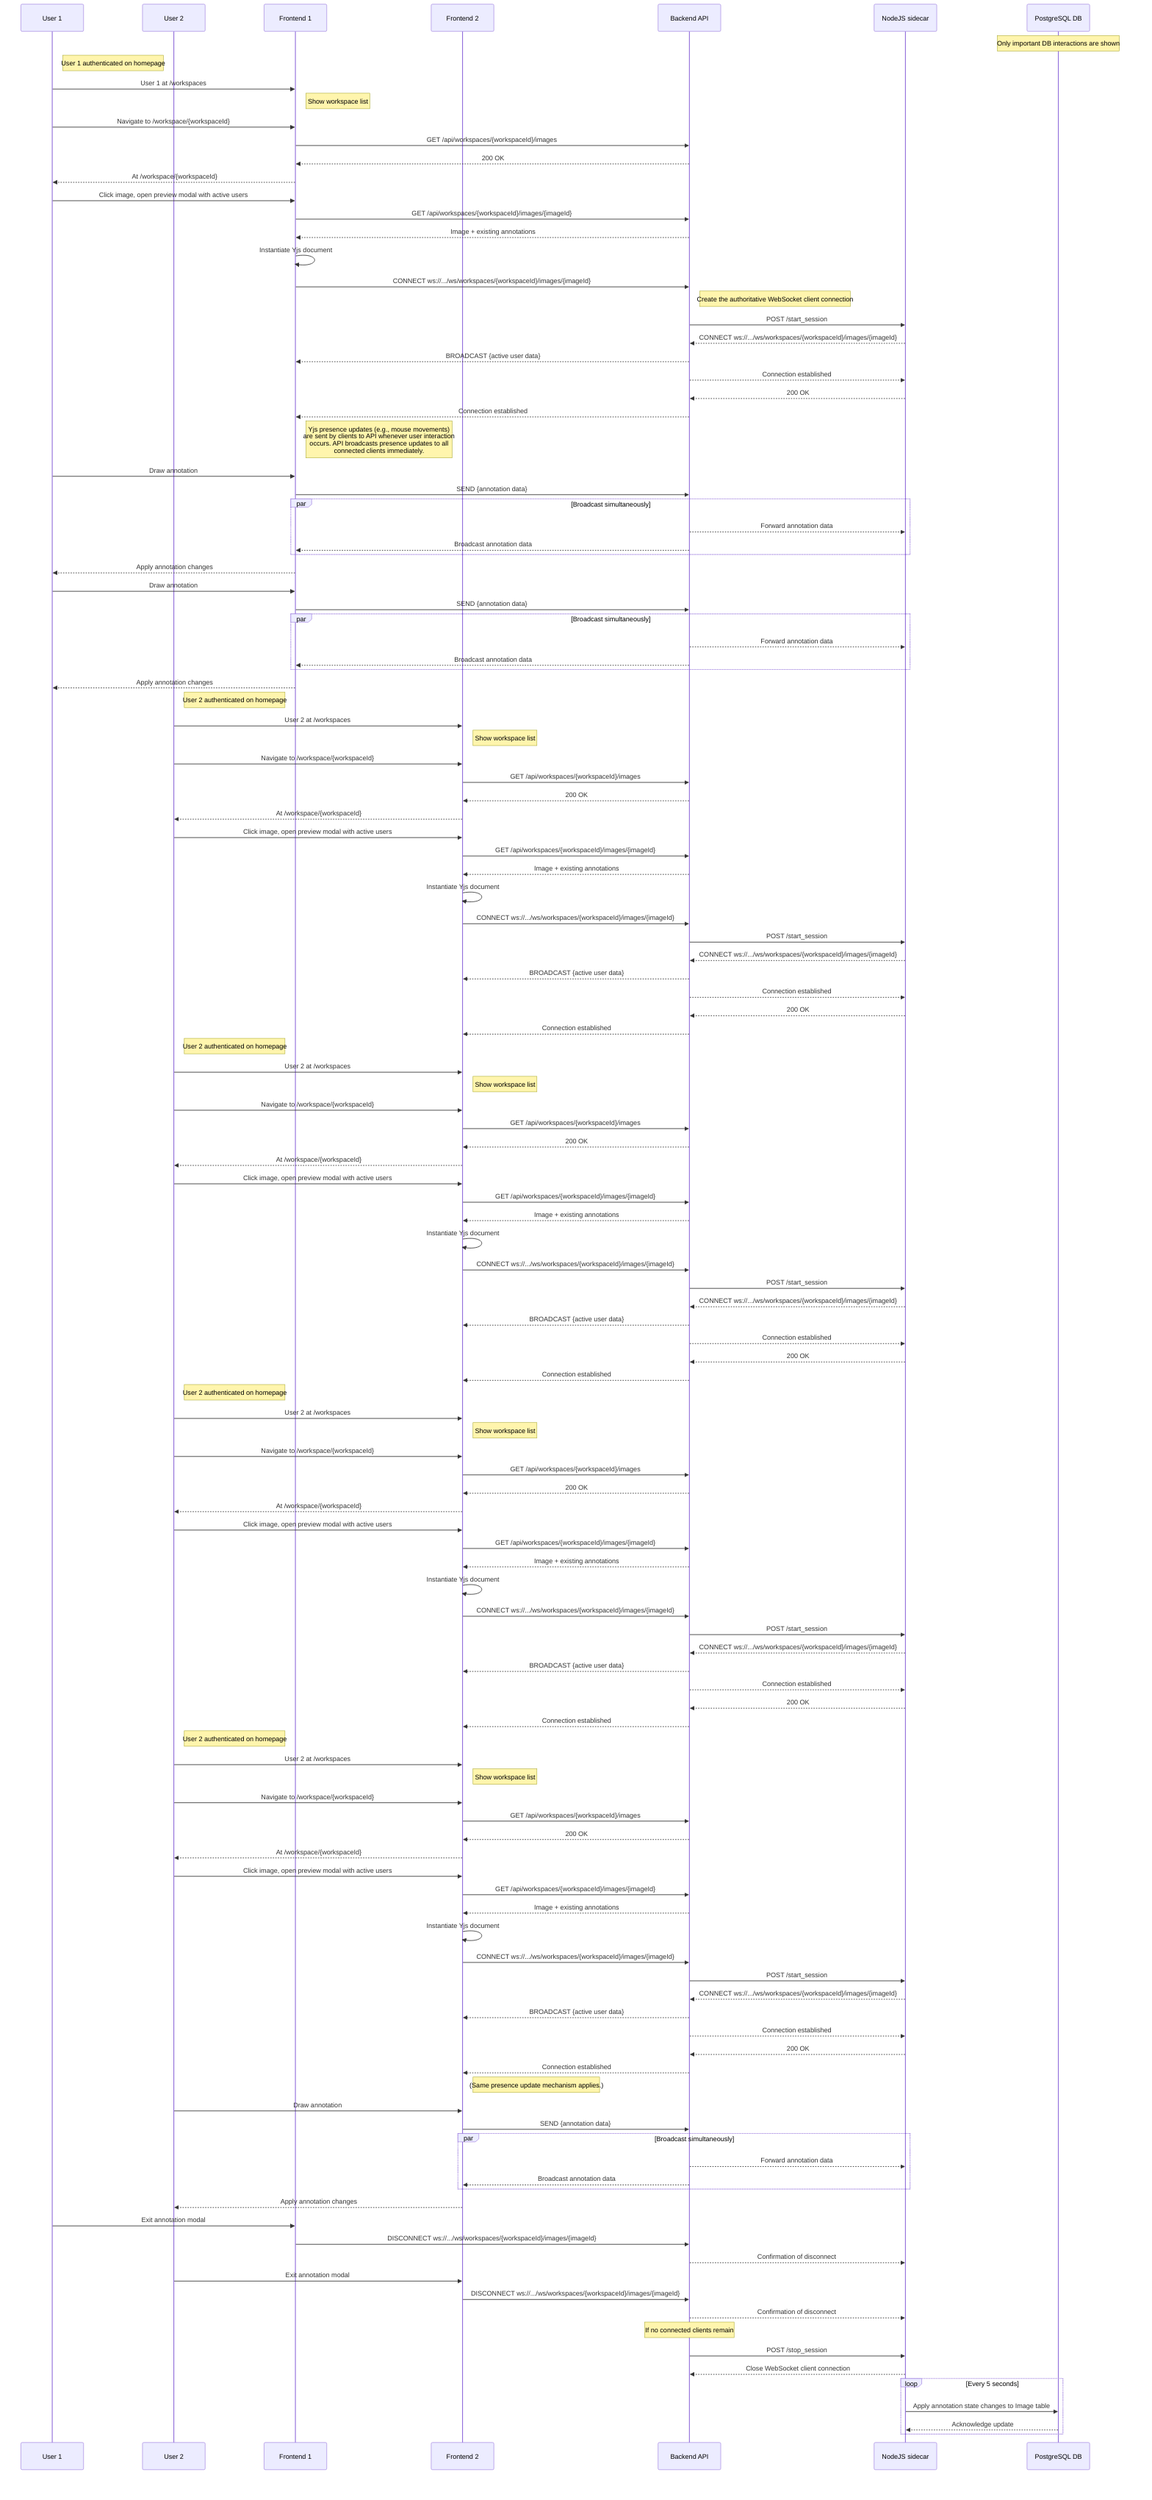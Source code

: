---
config:
  theme: base
---

sequenceDiagram
  participant User1 as User 1
  participant User2 as User 2
  participant FE1 as Frontend 1
  participant FE2 as Frontend 2
  participant API as Backend API
  participant WS as NodeJS sidecar
  participant DB as PostgreSQL DB
  note over DB: Only important DB interactions are shown

  Note right of User1: User 1 authenticated on homepage
  User1 ->> FE1: User 1 at /workspaces
  Note right of FE1: Show workspace list
  User1 ->> FE1: Navigate to /workspace/{workspaceId}
  FE1 ->> API: GET /api/workspaces/{workspaceId}/images
  API -->> FE1: 200 OK
  FE1 -->> User1: At /workspace/{workspaceId}
  User1 ->> FE1: Click image, open preview modal with active users
  FE1 ->> API: GET /api/workspaces/{workspaceId}/images/{imageId}
  API -->> FE1: Image + existing annotations
  FE1 ->> FE1: Instantiate Yjs document
  FE1 ->> API: CONNECT ws://.../ws/workspaces/{workspaceId}/images/{imageId}
  Note right of API: Create the authoritative WebSocket client connection
  API ->> WS: POST /start_session
  WS -->> API: CONNECT ws://.../ws/workspaces/{workspaceId}/images/{imageId}
  API -->> FE1: BROADCAST {active user data}
  API -->> WS: Connection established
  WS -->> API: 200 OK
  API -->> FE1: Connection established

  Note right of FE1: Yjs presence updates (e.g., mouse movements)<br>are sent by clients to API whenever user interaction<br>occurs. API broadcasts presence updates to all<br>connected clients immediately.

  User1 ->> FE1: Draw annotation
  FE1 ->> API: SEND {annotation data}
  par Broadcast simultaneously
    API -->> WS: Forward annotation data
    API -->> FE1: Broadcast annotation data
  end
  FE1 -->> User1: Apply annotation changes
User1 ->> FE1: Draw annotation
  FE1 ->> API: SEND {annotation data}
  par Broadcast simultaneously
    API -->> WS: Forward annotation data
    API -->> FE1: Broadcast annotation data
  end
  FE1 -->> User1: Apply annotation changes


  Note right of User2: User 2 authenticated on homepage
  User2 ->> FE2: User 2 at /workspaces
  Note right of FE2: Show workspace list
  User2 ->> FE2: Navigate to /workspace/{workspaceId}
  FE2 ->> API: GET /api/workspaces/{workspaceId}/images
  API -->> FE2: 200 OK
  FE2 -->> User2: At /workspace/{workspaceId}
  User2 ->> FE2: Click image, open preview modal with active users
  FE2 ->> API: GET /api/workspaces/{workspaceId}/images/{imageId}
  API -->> FE2: Image + existing annotations
  FE2 ->> FE2: Instantiate Yjs document
  FE2 ->> API: CONNECT ws://.../ws/workspaces/{workspaceId}/images/{imageId}
  API ->> WS: POST /start_session
  WS -->> API: CONNECT ws://.../ws/workspaces/{workspaceId}/images/{imageId}
  API -->> FE2: BROADCAST {active user data}
  API -->> WS: Connection established
  WS -->> API: 200 OK
  API -->> FE2: Connection established

Note right of User2: User 2 authenticated on homepage
  User2 ->> FE2: User 2 at /workspaces
  Note right of FE2: Show workspace list
  User2 ->> FE2: Navigate to /workspace/{workspaceId}
  FE2 ->> API: GET /api/workspaces/{workspaceId}/images
  API -->> FE2: 200 OK
  FE2 -->> User2: At /workspace/{workspaceId}
  User2 ->> FE2: Click image, open preview modal with active users
  FE2 ->> API: GET /api/workspaces/{workspaceId}/images/{imageId}
  API -->> FE2: Image + existing annotations
  FE2 ->> FE2: Instantiate Yjs document
  FE2 ->> API: CONNECT ws://.../ws/workspaces/{workspaceId}/images/{imageId}
  API ->> WS: POST /start_session
  WS -->> API: CONNECT ws://.../ws/workspaces/{workspaceId}/images/{imageId}
  API -->> FE2: BROADCAST {active user data}
  API -->> WS: Connection established
  WS -->> API: 200 OK
  API -->> FE2: Connection established

Note right of User2: User 2 authenticated on homepage
  User2 ->> FE2: User 2 at /workspaces
  Note right of FE2: Show workspace list
  User2 ->> FE2: Navigate to /workspace/{workspaceId}
  FE2 ->> API: GET /api/workspaces/{workspaceId}/images
  API -->> FE2: 200 OK
  FE2 -->> User2: At /workspace/{workspaceId}
  User2 ->> FE2: Click image, open preview modal with active users
  FE2 ->> API: GET /api/workspaces/{workspaceId}/images/{imageId}
  API -->> FE2: Image + existing annotations
  FE2 ->> FE2: Instantiate Yjs document
  FE2 ->> API: CONNECT ws://.../ws/workspaces/{workspaceId}/images/{imageId}
  API ->> WS: POST /start_session
  WS -->> API: CONNECT ws://.../ws/workspaces/{workspaceId}/images/{imageId}
  API -->> FE2: BROADCAST {active user data}
  API -->> WS: Connection established
  WS -->> API: 200 OK
  API -->> FE2: Connection established

Note right of User2: User 2 authenticated on homepage
  User2 ->> FE2: User 2 at /workspaces
  Note right of FE2: Show workspace list
  User2 ->> FE2: Navigate to /workspace/{workspaceId}
  FE2 ->> API: GET /api/workspaces/{workspaceId}/images
  API -->> FE2: 200 OK
  FE2 -->> User2: At /workspace/{workspaceId}
  User2 ->> FE2: Click image, open preview modal with active users
  FE2 ->> API: GET /api/workspaces/{workspaceId}/images/{imageId}
  API -->> FE2: Image + existing annotations
  FE2 ->> FE2: Instantiate Yjs document
  FE2 ->> API: CONNECT ws://.../ws/workspaces/{workspaceId}/images/{imageId}
  API ->> WS: POST /start_session
  WS -->> API: CONNECT ws://.../ws/workspaces/{workspaceId}/images/{imageId}
  API -->> FE2: BROADCAST {active user data}
  API -->> WS: Connection established
  WS -->> API: 200 OK
  API -->> FE2: Connection established

  Note right of FE2: (Same presence update mechanism applies.)

  User2 ->> FE2: Draw annotation
  FE2 ->> API: SEND {annotation data}
  par Broadcast simultaneously
    API -->> WS: Forward annotation data
    API -->> FE2: Broadcast annotation data
  end
  FE2 -->> User2: Apply annotation changes

  User1 ->> FE1: Exit annotation modal
  FE1 ->> API: DISCONNECT ws://.../ws/workspaces/{workspaceId}/images/{imageId}
  API -->> WS: Confirmation of disconnect

  User2 ->> FE2: Exit annotation modal
  FE2 ->> API: DISCONNECT ws://.../ws/workspaces/{workspaceId}/images/{imageId}
  API -->> WS: Confirmation of disconnect

  Note over API: If no connected clients remain  
  API ->> WS: POST /stop_session  
  WS -->> API: Close WebSocket client connection

  loop Every 5 seconds
    WS ->> DB: Apply annotation state changes to Image table
    DB -->> WS: Acknowledge update
  end